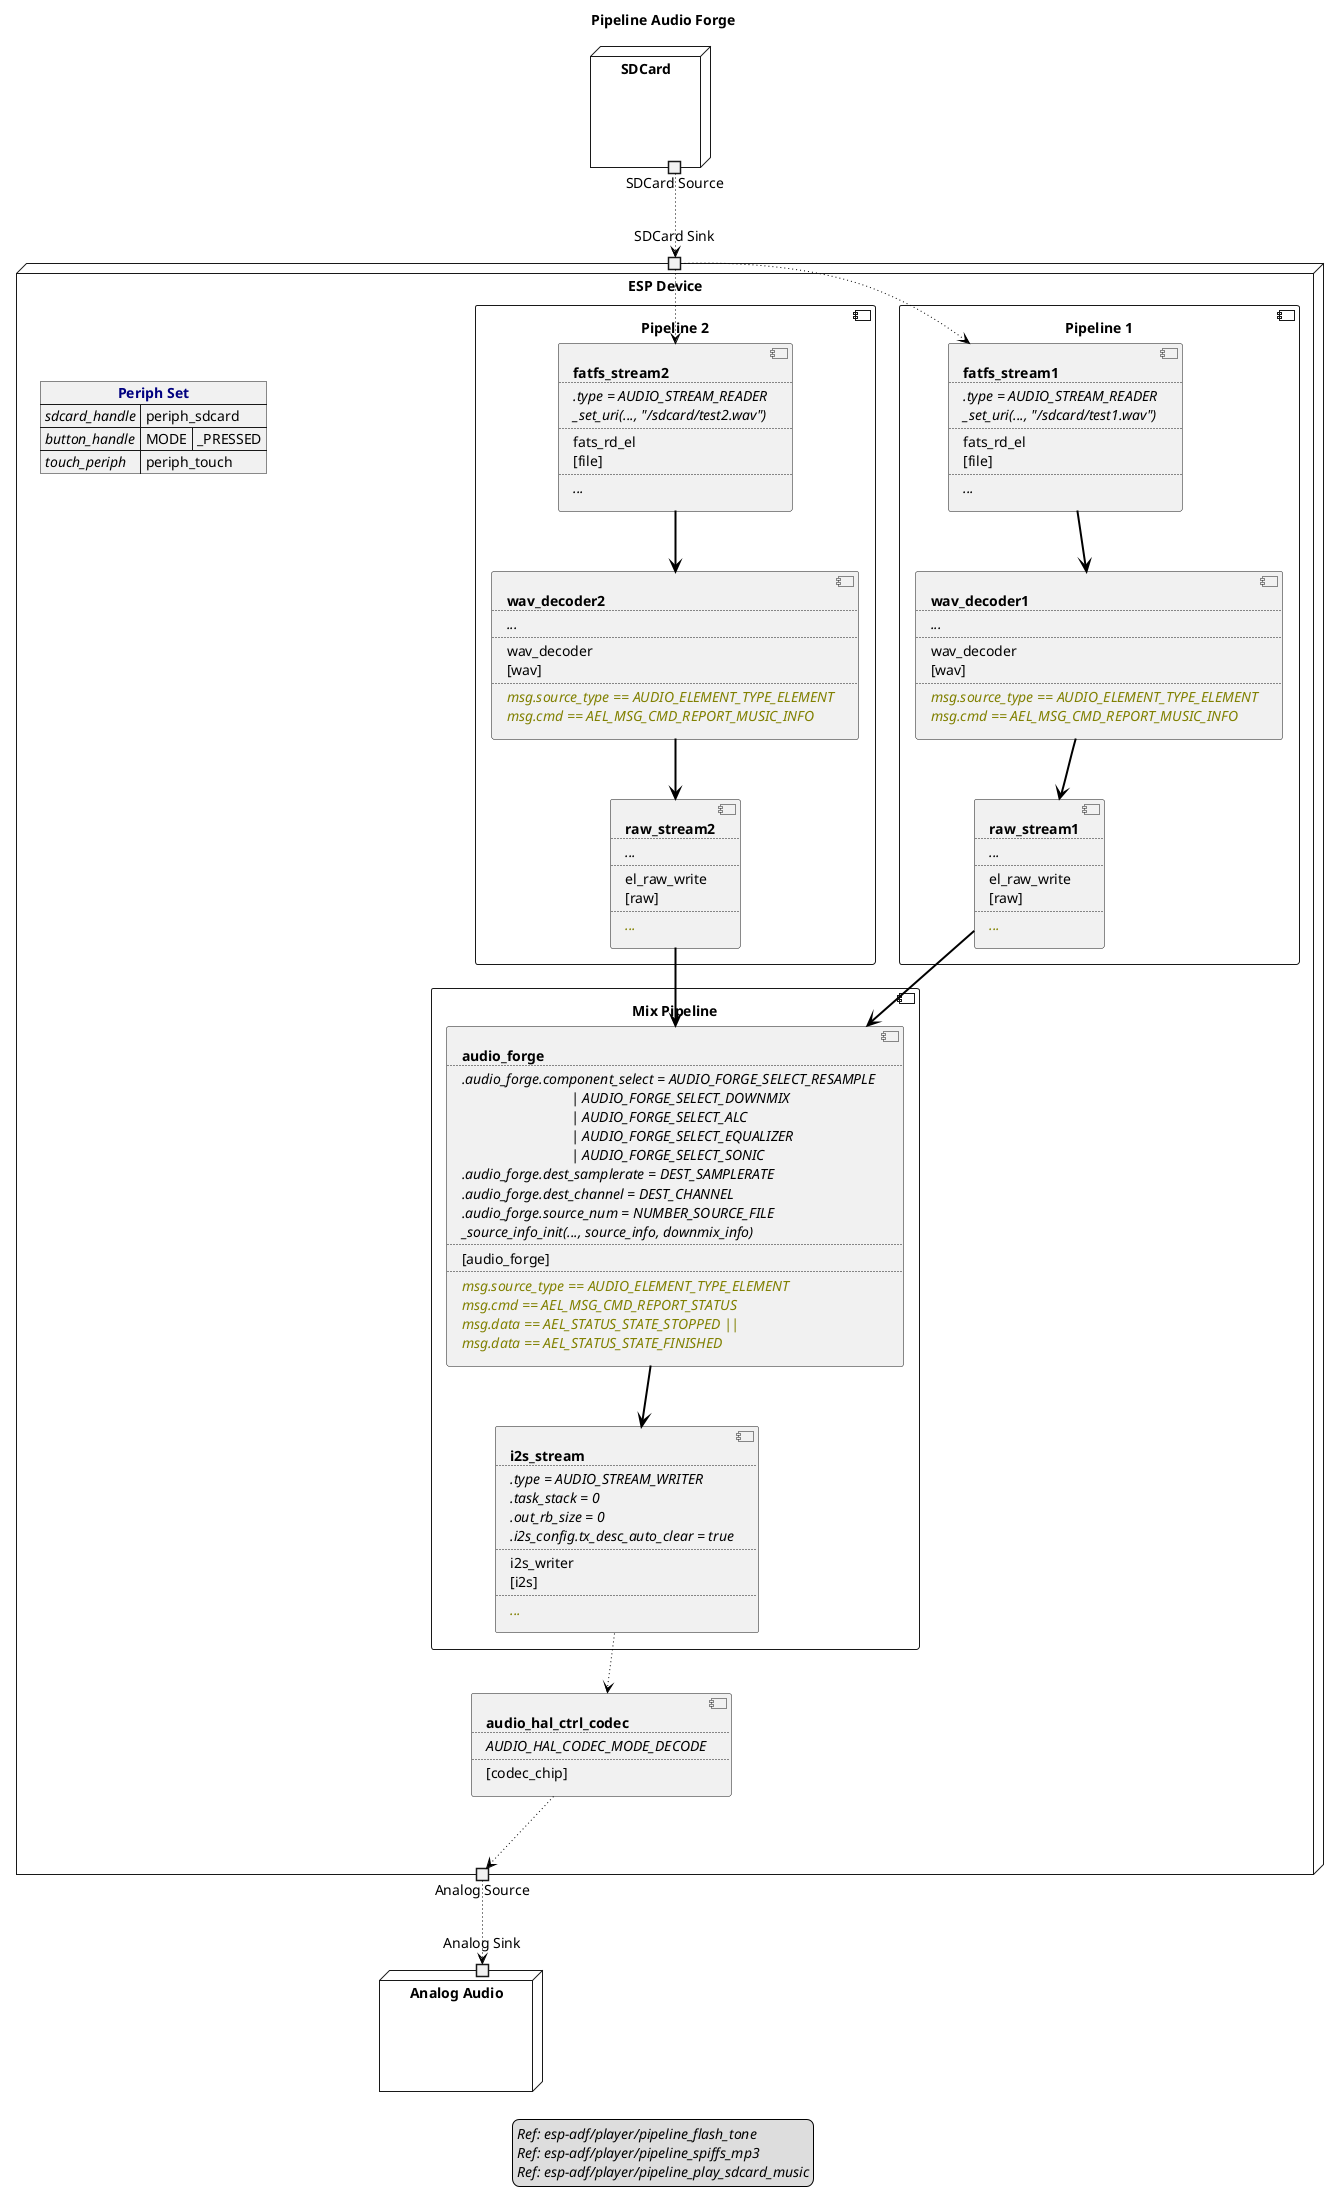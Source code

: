 ﻿@startuml pipeline_audio_forge
title Pipeline Audio Forge
allowmixing

legend
//Ref: esp-adf/player/pipeline_flash_tone//
//Ref: esp-adf/player/pipeline_spiffs_mp3//
//Ref: esp-adf/player/pipeline_play_sdcard_music//
end legend

node "SDCard" as SDCard {
    portout "SDCard Source" as SdcardSource
}

node "ESP Device" as ESPDevice {

    json "<b><color navy>Periph Set" as periph_set {
        "<i>sdcard_handle" : "periph_sdcard",
        "<i>button_handle" : {
            "MODE": "_PRESSED"
        },
        "<i>touch_periph" : "periph_touch"
    }

    portin "SDCard Sink" as SdcardSink

    component "Pipeline 1" as Pipeline1 {
        component FatfsStream1 [
            <b>fatfs_stream1
            ....
            <i>.type = AUDIO_STREAM_READER
            <i>_set_uri(..., "/sdcard/test1.wav")
            ....
            fats_rd_el
            [file]
            ....
            <i>...
        ]

        component WavDecoder1 [
            <b>wav_decoder1
            ....
            <i>...
            ....
            wav_decoder
            [wav]
            ....
            <i><color olive>msg.source_type == AUDIO_ELEMENT_TYPE_ELEMENT
            <i><color olive>msg.cmd == AEL_MSG_CMD_REPORT_MUSIC_INFO
        ]
        
        component RawSteamWrite1 [
            <b>raw_stream1
            ....
            <i>...
            ....
            el_raw_write
            [raw]
            ....
            <i><color olive>...
        ]
    }

    component "Pipeline 2" as Pipeline2 {
        component FatfsStream2 [
            <b>fatfs_stream2
            ....
            <i>.type = AUDIO_STREAM_READER
            <i>_set_uri(..., "/sdcard/test2.wav")
            ....
            fats_rd_el
            [file]
            ....
            <i>...
        ]

        component WavDecoder2 [
            <b>wav_decoder2
            ....
            <i>...
            ....
            wav_decoder
            [wav]
            ....
            <i><color olive>msg.source_type == AUDIO_ELEMENT_TYPE_ELEMENT
            <i><color olive>msg.cmd == AEL_MSG_CMD_REPORT_MUSIC_INFO
        ]
        
        component RawSteamWrite2 [
            <b>raw_stream2
            ....
            <i>...
            ....
            el_raw_write
            [raw]
            ....
            <i><color olive>...
        ]
    }

    component "Mix Pipeline" as MixPipeline {
        component AudioForge [
            <b>audio_forge
            ....
            <i>.audio_forge.component_select = AUDIO_FORGE_SELECT_RESAMPLE 
            <i>                              | AUDIO_FORGE_SELECT_DOWNMIX 
            <i>                              | AUDIO_FORGE_SELECT_ALC 
            <i>                              | AUDIO_FORGE_SELECT_EQUALIZER 
            <i>                              | AUDIO_FORGE_SELECT_SONIC
            <i>.audio_forge.dest_samplerate = DEST_SAMPLERATE
            <i>.audio_forge.dest_channel = DEST_CHANNEL
            <i>.audio_forge.source_num = NUMBER_SOURCE_FILE
            <i>_source_info_init(..., source_info, downmix_info)
            ....
            [audio_forge]
            ....
            <i><color olive>msg.source_type == AUDIO_ELEMENT_TYPE_ELEMENT
            <i><color olive>msg.cmd == AEL_MSG_CMD_REPORT_STATUS
            <i><color olive>msg.data == AEL_STATUS_STATE_STOPPED ||
            <i><color olive>msg.data == AEL_STATUS_STATE_FINISHED
        ]

        component I2SStream [
            <b>i2s_stream
            ....
            <i>.type = AUDIO_STREAM_WRITER
            <i>.task_stack = 0
            <i>.out_rb_size = 0
            <i>.i2s_config.tx_desc_auto_clear = true
            ....
            i2s_writer
            [i2s]
            ....
            <i><color olive>...
        ]
    }

    component HALCodec [
        <b>audio_hal_ctrl_codec
        ....
        <i>AUDIO_HAL_CODEC_MODE_DECODE
        ....
        [codec_chip]
    ]

    portout "Analog Source" as AnalogSource
} 

node "Analog Audio" as AnalogAudio  {
    portin "Analog Sink" as AnalogSink
}

SdcardSource --> SdcardSink     #line:black;line.dotted;text:black

SdcardSink  --> FatfsStream1    #line:black;line.dotted;text:black
FatfsStream1--> WavDecoder1     #line:black;line.bold;text:black
WavDecoder1 --> RawSteamWrite1  #line:black;line.bold;text:black
RawSteamWrite1 --> AudioForge   #line:black;line.bold;text:black

SdcardSink  --> FatfsStream2    #line:black;line.dotted;text:black
FatfsStream2--> WavDecoder2     #line:black;line.bold;text:black
WavDecoder2 --> RawSteamWrite2  #line:black;line.bold;text:black
RawSteamWrite2 --> AudioForge   #line:black;line.bold;text:black

AudioForge  --> I2SStream       #line:black;line.bold;text:black
I2SStream   --> HALCodec        #line:black;line.dotted;text:black
HALCodec    --> AnalogSource    #line:black;line.dotted;text:black

AnalogSource --> AnalogSink     #line:black;line.dotted;text:black

@enduml
